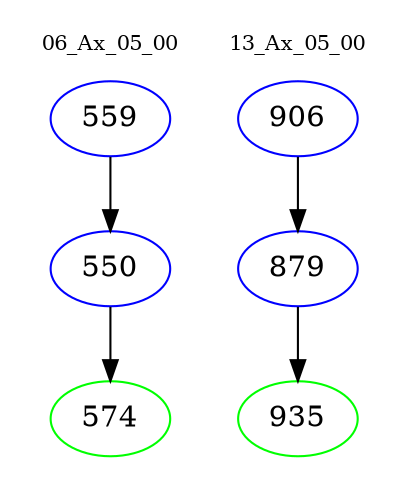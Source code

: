 digraph{
subgraph cluster_0 {
color = white
label = "06_Ax_05_00";
fontsize=10;
T0_559 [label="559", color="blue"]
T0_559 -> T0_550 [color="black"]
T0_550 [label="550", color="blue"]
T0_550 -> T0_574 [color="black"]
T0_574 [label="574", color="green"]
}
subgraph cluster_1 {
color = white
label = "13_Ax_05_00";
fontsize=10;
T1_906 [label="906", color="blue"]
T1_906 -> T1_879 [color="black"]
T1_879 [label="879", color="blue"]
T1_879 -> T1_935 [color="black"]
T1_935 [label="935", color="green"]
}
}
